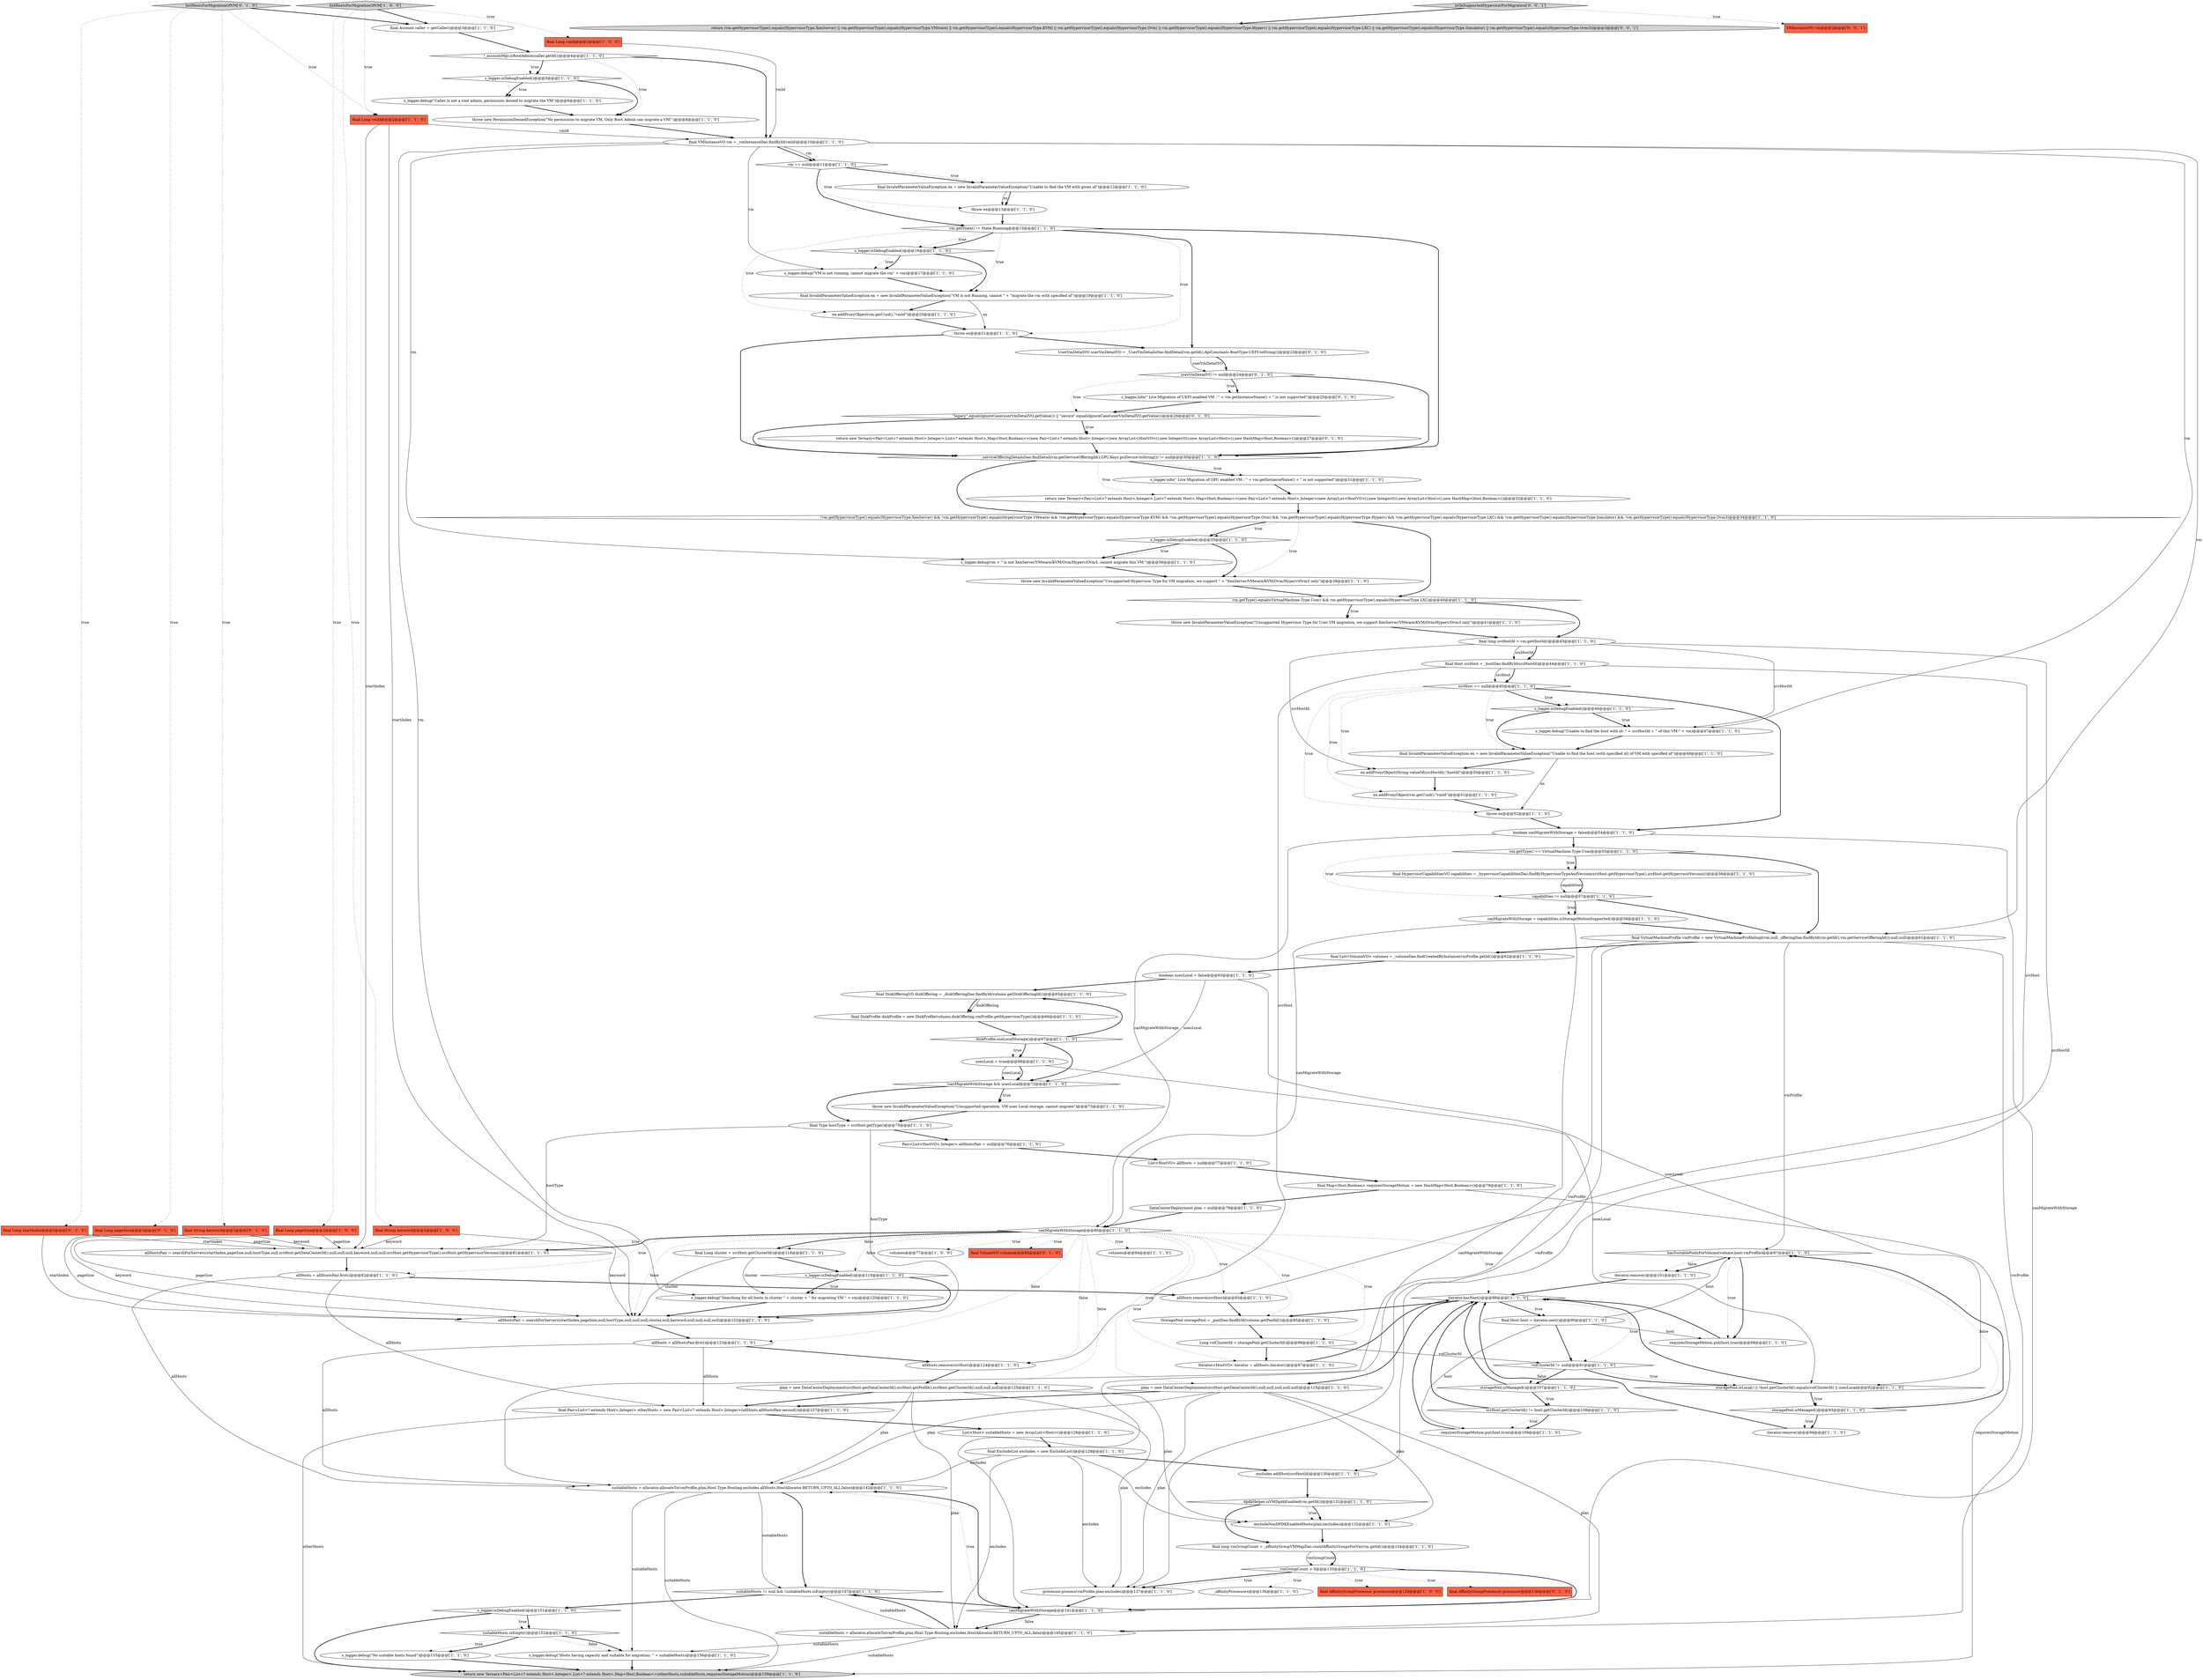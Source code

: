 digraph {
88 [style = filled, label = "!_accountMgr.isRootAdmin(caller.getId())@@@4@@@['1', '1', '0']", fillcolor = white, shape = diamond image = "AAA0AAABBB1BBB"];
11 [style = filled, label = "storagePool.isManaged()@@@107@@@['1', '1', '0']", fillcolor = white, shape = diamond image = "AAA0AAABBB1BBB"];
67 [style = filled, label = "volumes@@@84@@@['1', '1', '0']", fillcolor = white, shape = ellipse image = "AAA0AAABBB1BBB"];
82 [style = filled, label = "suitableHosts != null && !suitableHosts.isEmpty()@@@147@@@['1', '1', '0']", fillcolor = white, shape = diamond image = "AAA0AAABBB1BBB"];
59 [style = filled, label = "StoragePool storagePool = _poolDao.findById(volume.getPoolId())@@@85@@@['1', '1', '0']", fillcolor = white, shape = ellipse image = "AAA0AAABBB1BBB"];
29 [style = filled, label = "ex.addProxyObject(vm.getUuid(),\"vmId\")@@@20@@@['1', '1', '0']", fillcolor = white, shape = ellipse image = "AAA0AAABBB1BBB"];
101 [style = filled, label = "throw ex@@@13@@@['1', '1', '0']", fillcolor = white, shape = ellipse image = "AAA0AAABBB1BBB"];
20 [style = filled, label = "dpdkHelper.isVMDpdkEnabled(vm.getId())@@@131@@@['1', '1', '0']", fillcolor = white, shape = diamond image = "AAA0AAABBB1BBB"];
22 [style = filled, label = "Long volClusterId = storagePool.getClusterId()@@@86@@@['1', '1', '0']", fillcolor = white, shape = ellipse image = "AAA0AAABBB1BBB"];
1 [style = filled, label = "List<HostVO> allHosts = null@@@77@@@['1', '1', '0']", fillcolor = white, shape = ellipse image = "AAA0AAABBB1BBB"];
48 [style = filled, label = "final InvalidParameterValueException ex = new InvalidParameterValueException(\"Unable to find the host (with specified id) of VM with specified id\")@@@49@@@['1', '1', '0']", fillcolor = white, shape = ellipse image = "AAA0AAABBB1BBB"];
45 [style = filled, label = "plan = new DataCenterDeployment(srcHost.getDataCenterId(),null,null,null,null,null)@@@115@@@['1', '1', '0']", fillcolor = white, shape = ellipse image = "AAA0AAABBB1BBB"];
26 [style = filled, label = "allHosts = allHostsPair.first()@@@123@@@['1', '1', '0']", fillcolor = white, shape = ellipse image = "AAA0AAABBB1BBB"];
35 [style = filled, label = "volClusterId != null@@@91@@@['1', '1', '0']", fillcolor = white, shape = diamond image = "AAA0AAABBB1BBB"];
3 [style = filled, label = "final ExcludeList excludes = new ExcludeList()@@@129@@@['1', '1', '0']", fillcolor = white, shape = ellipse image = "AAA0AAABBB1BBB"];
73 [style = filled, label = "final Account caller = getCaller()@@@3@@@['1', '1', '0']", fillcolor = white, shape = ellipse image = "AAA0AAABBB1BBB"];
70 [style = filled, label = "usesLocal = true@@@68@@@['1', '1', '0']", fillcolor = white, shape = ellipse image = "AAA0AAABBB1BBB"];
99 [style = filled, label = "_affinityProcessors@@@136@@@['1', '1', '0']", fillcolor = white, shape = ellipse image = "AAA0AAABBB1BBB"];
53 [style = filled, label = "canMigrateWithStorage@@@141@@@['1', '1', '0']", fillcolor = white, shape = diamond image = "AAA0AAABBB1BBB"];
104 [style = filled, label = "allHostsPair = searchForServers(startIndex,pageSize,null,hostType,null,null,null,cluster,null,keyword,null,null,null,null)@@@122@@@['1', '1', '0']", fillcolor = white, shape = ellipse image = "AAA0AAABBB1BBB"];
111 [style = filled, label = "final Long startIndex@@@2@@@['0', '1', '0']", fillcolor = tomato, shape = box image = "AAA0AAABBB2BBB"];
55 [style = filled, label = "s_logger.debug(\"Searching for all hosts in cluster \" + cluster + \" for migrating VM \" + vm)@@@120@@@['1', '1', '0']", fillcolor = white, shape = ellipse image = "AAA0AAABBB1BBB"];
42 [style = filled, label = "final Host host = iterator.next()@@@90@@@['1', '1', '0']", fillcolor = white, shape = ellipse image = "AAA0AAABBB1BBB"];
0 [style = filled, label = "final VirtualMachineProfile vmProfile = new VirtualMachineProfileImpl(vm,null,_offeringDao.findById(vm.getId(),vm.getServiceOfferingId()),null,null)@@@61@@@['1', '1', '0']", fillcolor = white, shape = ellipse image = "AAA0AAABBB1BBB"];
96 [style = filled, label = "vm.getState() != State.Running@@@15@@@['1', '1', '0']", fillcolor = white, shape = diamond image = "AAA0AAABBB1BBB"];
65 [style = filled, label = "final DiskProfile diskProfile = new DiskProfile(volume,diskOffering,vmProfile.getHypervisorType())@@@66@@@['1', '1', '0']", fillcolor = white, shape = ellipse image = "AAA0AAABBB1BBB"];
34 [style = filled, label = "throw ex@@@21@@@['1', '1', '0']", fillcolor = white, shape = ellipse image = "AAA0AAABBB1BBB"];
92 [style = filled, label = "final DiskOfferingVO diskOffering = _diskOfferingDao.findById(volume.getDiskOfferingId())@@@65@@@['1', '1', '0']", fillcolor = white, shape = ellipse image = "AAA0AAABBB1BBB"];
68 [style = filled, label = "vmGroupCount > 0@@@135@@@['1', '1', '0']", fillcolor = white, shape = diamond image = "AAA0AAABBB1BBB"];
46 [style = filled, label = "final HypervisorCapabilitiesVO capabilities = _hypervisorCapabilitiesDao.findByHypervisorTypeAndVersion(srcHost.getHypervisorType(),srcHost.getHypervisorVersion())@@@56@@@['1', '1', '0']", fillcolor = white, shape = ellipse image = "AAA0AAABBB1BBB"];
69 [style = filled, label = "final long vmGroupCount = _affinityGroupVMMapDao.countAffinityGroupsForVm(vm.getId())@@@134@@@['1', '1', '0']", fillcolor = white, shape = ellipse image = "AAA0AAABBB1BBB"];
31 [style = filled, label = "plan = new DataCenterDeployment(srcHost.getDataCenterId(),srcHost.getPodId(),srcHost.getClusterId(),null,null,null)@@@125@@@['1', '1', '0']", fillcolor = white, shape = ellipse image = "AAA0AAABBB1BBB"];
62 [style = filled, label = "final Long pageSize@@@2@@@['1', '0', '0']", fillcolor = tomato, shape = box image = "AAA0AAABBB1BBB"];
39 [style = filled, label = "excludes.addHost(srcHostId)@@@130@@@['1', '1', '0']", fillcolor = white, shape = ellipse image = "AAA0AAABBB1BBB"];
47 [style = filled, label = "s_logger.debug(\"Hosts having capacity and suitable for migration: \" + suitableHosts)@@@156@@@['1', '1', '0']", fillcolor = white, shape = ellipse image = "AAA0AAABBB1BBB"];
50 [style = filled, label = "s_logger.debug(\"VM is not running, cannot migrate the vm\" + vm)@@@17@@@['1', '1', '0']", fillcolor = white, shape = ellipse image = "AAA0AAABBB1BBB"];
79 [style = filled, label = "iterator.remove()@@@101@@@['1', '1', '0']", fillcolor = white, shape = ellipse image = "AAA0AAABBB1BBB"];
116 [style = filled, label = "\"legacy\".equalsIgnoreCase(userVmDetailVO.getValue()) || \"secure\".equalsIgnoreCase(userVmDetailVO.getValue())@@@26@@@['0', '1', '0']", fillcolor = white, shape = diamond image = "AAA1AAABBB2BBB"];
87 [style = filled, label = "suitableHosts = allocator.allocateTo(vmProfile,plan,Host.Type.Routing,excludes,HostAllocator.RETURN_UPTO_ALL,false)@@@145@@@['1', '1', '0']", fillcolor = white, shape = ellipse image = "AAA0AAABBB1BBB"];
37 [style = filled, label = "s_logger.debug(\"Unable to find the host with id: \" + srcHostId + \" of this VM:\" + vm)@@@47@@@['1', '1', '0']", fillcolor = white, shape = ellipse image = "AAA0AAABBB1BBB"];
27 [style = filled, label = "s_logger.info(\" Live Migration of GPU enabled VM : \" + vm.getInstanceName() + \" is not supported\")@@@31@@@['1', '1', '0']", fillcolor = white, shape = ellipse image = "AAA0AAABBB1BBB"];
30 [style = filled, label = "final AffinityGroupProcessor processor@@@129@@@['1', '0', '0']", fillcolor = tomato, shape = box image = "AAA0AAABBB1BBB"];
44 [style = filled, label = "final Host srcHost = _hostDao.findById(srcHostId)@@@44@@@['1', '1', '0']", fillcolor = white, shape = ellipse image = "AAA0AAABBB1BBB"];
2 [style = filled, label = "listHostsForMigrationOfVM['1', '0', '0']", fillcolor = lightgray, shape = diamond image = "AAA0AAABBB1BBB"];
72 [style = filled, label = "allHosts = allHostsPair.first()@@@82@@@['1', '1', '0']", fillcolor = white, shape = ellipse image = "AAA0AAABBB1BBB"];
90 [style = filled, label = "canMigrateWithStorage@@@80@@@['1', '1', '0']", fillcolor = white, shape = diamond image = "AAA0AAABBB1BBB"];
95 [style = filled, label = "s_logger.isDebugEnabled()@@@35@@@['1', '1', '0']", fillcolor = white, shape = diamond image = "AAA0AAABBB1BBB"];
18 [style = filled, label = "boolean usesLocal = false@@@63@@@['1', '1', '0']", fillcolor = white, shape = ellipse image = "AAA0AAABBB1BBB"];
7 [style = filled, label = "!canMigrateWithStorage && usesLocal@@@72@@@['1', '1', '0']", fillcolor = white, shape = diamond image = "AAA0AAABBB1BBB"];
19 [style = filled, label = "return new Ternary<Pair<List<? extends Host>,Integer>,List<? extends Host>,Map<Host,Boolean>>(otherHosts,suitableHosts,requiresStorageMotion)@@@159@@@['1', '1', '0']", fillcolor = lightgray, shape = ellipse image = "AAA0AAABBB1BBB"];
25 [style = filled, label = "s_logger.debug(\"No suitable hosts found\")@@@153@@@['1', '1', '0']", fillcolor = white, shape = ellipse image = "AAA0AAABBB1BBB"];
118 [style = filled, label = "return (vm.getHypervisorType().equals(HypervisorType.XenServer) || vm.getHypervisorType().equals(HypervisorType.VMware) || vm.getHypervisorType().equals(HypervisorType.KVM) || vm.getHypervisorType().equals(HypervisorType.Ovm) || vm.getHypervisorType().equals(HypervisorType.Hyperv) || vm.getHypervisorType().equals(HypervisorType.LXC) || vm.getHypervisorType().equals(HypervisorType.Simulator) || vm.getHypervisorType().equals(HypervisorType.Ovm3))@@@3@@@['0', '0', '1']", fillcolor = lightgray, shape = ellipse image = "AAA0AAABBB3BBB"];
119 [style = filled, label = "VMInstanceVO vm@@@2@@@['0', '0', '1']", fillcolor = tomato, shape = box image = "AAA0AAABBB3BBB"];
93 [style = filled, label = "iterator.remove()@@@94@@@['1', '1', '0']", fillcolor = white, shape = ellipse image = "AAA0AAABBB1BBB"];
84 [style = filled, label = "storagePool.isManaged()@@@93@@@['1', '1', '0']", fillcolor = white, shape = diamond image = "AAA0AAABBB1BBB"];
94 [style = filled, label = "diskProfile.useLocalStorage()@@@67@@@['1', '1', '0']", fillcolor = white, shape = diamond image = "AAA0AAABBB1BBB"];
6 [style = filled, label = "s_logger.isDebugEnabled()@@@16@@@['1', '1', '0']", fillcolor = white, shape = diamond image = "AAA0AAABBB1BBB"];
28 [style = filled, label = "final VMInstanceVO vm = _vmInstanceDao.findById(vmId)@@@10@@@['1', '1', '0']", fillcolor = white, shape = ellipse image = "AAA0AAABBB1BBB"];
75 [style = filled, label = "throw new InvalidParameterValueException(\"Unsupported Hypervisor Type for User VM migration, we support XenServer/VMware/KVM/Ovm/Hyperv/Ovm3 only\")@@@41@@@['1', '1', '0']", fillcolor = white, shape = ellipse image = "AAA0AAABBB1BBB"];
86 [style = filled, label = "boolean canMigrateWithStorage = false@@@54@@@['1', '1', '0']", fillcolor = white, shape = ellipse image = "AAA0AAABBB1BBB"];
51 [style = filled, label = "throw new InvalidParameterValueException(\"Unsupported Hypervisor Type for VM migration, we support \" + \"XenServer/VMware/KVM/Ovm/Hyperv/Ovm3 only\")@@@38@@@['1', '1', '0']", fillcolor = white, shape = ellipse image = "AAA0AAABBB1BBB"];
117 [style = filled, label = "isOnSupportedHypevisorForMigration['0', '0', '1']", fillcolor = lightgray, shape = diamond image = "AAA0AAABBB3BBB"];
77 [style = filled, label = "s_logger.debug(\"Caller is not a root admin, permission denied to migrate the VM\")@@@6@@@['1', '1', '0']", fillcolor = white, shape = ellipse image = "AAA0AAABBB1BBB"];
113 [style = filled, label = "final AffinityGroupProcessor processor@@@136@@@['0', '1', '0']", fillcolor = tomato, shape = box image = "AAA0AAABBB2BBB"];
10 [style = filled, label = "final Type hostType = srcHost.getType()@@@75@@@['1', '1', '0']", fillcolor = white, shape = ellipse image = "AAA0AAABBB1BBB"];
14 [style = filled, label = "vm.getType() == VirtualMachine.Type.User@@@55@@@['1', '1', '0']", fillcolor = white, shape = diamond image = "AAA0AAABBB1BBB"];
33 [style = filled, label = "suitableHosts = allocator.allocateTo(vmProfile,plan,Host.Type.Routing,excludes,allHosts,HostAllocator.RETURN_UPTO_ALL,false)@@@142@@@['1', '1', '0']", fillcolor = white, shape = ellipse image = "AAA0AAABBB1BBB"];
64 [style = filled, label = "vm.getType().equals(VirtualMachine.Type.User) && vm.getHypervisorType().equals(HypervisorType.LXC)@@@40@@@['1', '1', '0']", fillcolor = white, shape = diamond image = "AAA0AAABBB1BBB"];
49 [style = filled, label = "allHosts.remove(srcHost)@@@83@@@['1', '1', '0']", fillcolor = white, shape = ellipse image = "AAA0AAABBB1BBB"];
12 [style = filled, label = "requiresStorageMotion.put(host,true)@@@109@@@['1', '1', '0']", fillcolor = white, shape = ellipse image = "AAA0AAABBB1BBB"];
107 [style = filled, label = "final Long pageSize@@@2@@@['0', '1', '0']", fillcolor = tomato, shape = box image = "AAA0AAABBB2BBB"];
61 [style = filled, label = "final Long vmId@@@2@@@['1', '0', '0']", fillcolor = tomato, shape = box image = "AAA0AAABBB1BBB"];
13 [style = filled, label = "final Pair<List<? extends Host>,Integer> otherHosts = new Pair<List<? extends Host>,Integer>(allHosts,allHostsPair.second())@@@127@@@['1', '1', '0']", fillcolor = white, shape = ellipse image = "AAA0AAABBB1BBB"];
40 [style = filled, label = "canMigrateWithStorage = capabilities.isStorageMotionSupported()@@@58@@@['1', '1', '0']", fillcolor = white, shape = ellipse image = "AAA0AAABBB1BBB"];
57 [style = filled, label = "volumes@@@77@@@['1', '0', '0']", fillcolor = white, shape = ellipse image = "AAA0AAABBB1BBB"];
60 [style = filled, label = "s_logger.isDebugEnabled()@@@151@@@['1', '1', '0']", fillcolor = white, shape = diamond image = "AAA0AAABBB1BBB"];
41 [style = filled, label = "s_logger.isDebugEnabled()@@@119@@@['1', '1', '0']", fillcolor = white, shape = diamond image = "AAA0AAABBB1BBB"];
97 [style = filled, label = "final long srcHostId = vm.getHostId()@@@43@@@['1', '1', '0']", fillcolor = white, shape = ellipse image = "AAA0AAABBB1BBB"];
32 [style = filled, label = "s_logger.isDebugEnabled()@@@46@@@['1', '1', '0']", fillcolor = white, shape = diamond image = "AAA0AAABBB1BBB"];
80 [style = filled, label = "excludeNonDPDKEnabledHosts(plan,excludes)@@@132@@@['1', '1', '0']", fillcolor = white, shape = ellipse image = "AAA0AAABBB1BBB"];
56 [style = filled, label = "processor.process(vmProfile,plan,excludes)@@@137@@@['1', '1', '0']", fillcolor = white, shape = ellipse image = "AAA0AAABBB1BBB"];
81 [style = filled, label = "srcHost.getClusterId() != host.getClusterId()@@@108@@@['1', '1', '0']", fillcolor = white, shape = diamond image = "AAA0AAABBB1BBB"];
23 [style = filled, label = "iterator.hasNext()@@@88@@@['1', '1', '0']", fillcolor = white, shape = diamond image = "AAA0AAABBB1BBB"];
63 [style = filled, label = "throw ex@@@52@@@['1', '1', '0']", fillcolor = white, shape = ellipse image = "AAA0AAABBB1BBB"];
58 [style = filled, label = "throw new PermissionDeniedException(\"No permission to migrate VM, Only Root Admin can migrate a VM!\")@@@8@@@['1', '1', '0']", fillcolor = white, shape = ellipse image = "AAA0AAABBB1BBB"];
100 [style = filled, label = "ex.addProxyObject(String.valueOf(srcHostId),\"hostId\")@@@50@@@['1', '1', '0']", fillcolor = white, shape = ellipse image = "AAA0AAABBB1BBB"];
4 [style = filled, label = "hasSuitablePoolsForVolume(volume,host,vmProfile)@@@97@@@['1', '1', '0']", fillcolor = white, shape = diamond image = "AAA0AAABBB1BBB"];
17 [style = filled, label = "final InvalidParameterValueException ex = new InvalidParameterValueException(\"VM is not Running, cannot \" + \"migrate the vm with specified id\")@@@19@@@['1', '1', '0']", fillcolor = white, shape = ellipse image = "AAA0AAABBB1BBB"];
76 [style = filled, label = "final Long vmId@@@2@@@['1', '1', '0']", fillcolor = tomato, shape = box image = "AAA0AAABBB1BBB"];
54 [style = filled, label = "throw new InvalidParameterValueException(\"Unsupported operation, VM uses Local storage, cannot migrate\")@@@73@@@['1', '1', '0']", fillcolor = white, shape = ellipse image = "AAA0AAABBB1BBB"];
78 [style = filled, label = "s_logger.isDebugEnabled()@@@5@@@['1', '1', '0']", fillcolor = white, shape = diamond image = "AAA0AAABBB1BBB"];
43 [style = filled, label = "srcHost == null@@@45@@@['1', '1', '0']", fillcolor = white, shape = diamond image = "AAA0AAABBB1BBB"];
102 [style = filled, label = "ex.addProxyObject(vm.getUuid(),\"vmId\")@@@51@@@['1', '1', '0']", fillcolor = white, shape = ellipse image = "AAA0AAABBB1BBB"];
5 [style = filled, label = "final String keyword@@@2@@@['1', '0', '0']", fillcolor = tomato, shape = box image = "AAA0AAABBB1BBB"];
103 [style = filled, label = "requiresStorageMotion.put(host,true)@@@98@@@['1', '1', '0']", fillcolor = white, shape = ellipse image = "AAA0AAABBB1BBB"];
110 [style = filled, label = "s_logger.info(\" Live Migration of UEFI enabled VM : \" + vm.getInstanceName() + \" is not supported\")@@@25@@@['0', '1', '0']", fillcolor = white, shape = ellipse image = "AAA1AAABBB2BBB"];
71 [style = filled, label = "DataCenterDeployment plan = null@@@79@@@['1', '1', '0']", fillcolor = white, shape = ellipse image = "AAA0AAABBB1BBB"];
74 [style = filled, label = "final InvalidParameterValueException ex = new InvalidParameterValueException(\"Unable to find the VM with given id\")@@@12@@@['1', '1', '0']", fillcolor = white, shape = ellipse image = "AAA0AAABBB1BBB"];
109 [style = filled, label = "final String keyword@@@2@@@['0', '1', '0']", fillcolor = tomato, shape = box image = "AAA0AAABBB2BBB"];
52 [style = filled, label = "_serviceOfferingDetailsDao.findDetail(vm.getServiceOfferingId(),GPU.Keys.pciDevice.toString()) != null@@@30@@@['1', '1', '0']", fillcolor = white, shape = diamond image = "AAA0AAABBB1BBB"];
9 [style = filled, label = "final List<VolumeVO> volumes = _volumeDao.findCreatedByInstance(vmProfile.getId())@@@62@@@['1', '1', '0']", fillcolor = white, shape = ellipse image = "AAA0AAABBB1BBB"];
108 [style = filled, label = "UserVmDetailVO userVmDetailVO = _UserVmDetailsDao.findDetail(vm.getId(),ApiConstants.BootType.UEFI.toString())@@@23@@@['0', '1', '0']", fillcolor = white, shape = ellipse image = "AAA1AAABBB2BBB"];
8 [style = filled, label = "!vm.getHypervisorType().equals(HypervisorType.XenServer) && !vm.getHypervisorType().equals(HypervisorType.VMware) && !vm.getHypervisorType().equals(HypervisorType.KVM) && !vm.getHypervisorType().equals(HypervisorType.Ovm) && !vm.getHypervisorType().equals(HypervisorType.Hyperv) && !vm.getHypervisorType().equals(HypervisorType.LXC) && !vm.getHypervisorType().equals(HypervisorType.Simulator) && !vm.getHypervisorType().equals(HypervisorType.Ovm3)@@@34@@@['1', '1', '0']", fillcolor = white, shape = diamond image = "AAA0AAABBB1BBB"];
114 [style = filled, label = "userVmDetailVO != null@@@24@@@['0', '1', '0']", fillcolor = white, shape = diamond image = "AAA1AAABBB2BBB"];
24 [style = filled, label = "Iterator<HostVO> iterator = allHosts.iterator()@@@87@@@['1', '1', '0']", fillcolor = white, shape = ellipse image = "AAA0AAABBB1BBB"];
106 [style = filled, label = "final VolumeVO volume@@@84@@@['0', '1', '0']", fillcolor = tomato, shape = box image = "AAA0AAABBB2BBB"];
105 [style = filled, label = "suitableHosts.isEmpty()@@@152@@@['1', '1', '0']", fillcolor = white, shape = diamond image = "AAA0AAABBB1BBB"];
21 [style = filled, label = "return new Ternary<Pair<List<? extends Host>,Integer>,List<? extends Host>,Map<Host,Boolean>>(new Pair<List<? extends Host>,Integer>(new ArrayList<HostVO>(),new Integer(0)),new ArrayList<Host>(),new HashMap<Host,Boolean>())@@@32@@@['1', '1', '0']", fillcolor = white, shape = ellipse image = "AAA0AAABBB1BBB"];
66 [style = filled, label = "s_logger.debug(vm + \" is not XenServer/VMware/KVM/Ovm/Hyperv/Ovm3, cannot migrate this VM.\")@@@36@@@['1', '1', '0']", fillcolor = white, shape = ellipse image = "AAA0AAABBB1BBB"];
85 [style = filled, label = "final Long cluster = srcHost.getClusterId()@@@118@@@['1', '1', '0']", fillcolor = white, shape = ellipse image = "AAA0AAABBB1BBB"];
115 [style = filled, label = "return new Ternary<Pair<List<? extends Host>,Integer>,List<? extends Host>,Map<Host,Boolean>>(new Pair<List<? extends Host>,Integer>(new ArrayList<HostVO>(),new Integer(0)),new ArrayList<Host>(),new HashMap<Host,Boolean>())@@@27@@@['0', '1', '0']", fillcolor = white, shape = ellipse image = "AAA1AAABBB2BBB"];
89 [style = filled, label = "final Map<Host,Boolean> requiresStorageMotion = new HashMap<Host,Boolean>()@@@78@@@['1', '1', '0']", fillcolor = white, shape = ellipse image = "AAA0AAABBB1BBB"];
36 [style = filled, label = "Pair<List<HostVO>,Integer> allHostsPair = null@@@76@@@['1', '1', '0']", fillcolor = white, shape = ellipse image = "AAA0AAABBB1BBB"];
98 [style = filled, label = "vm == null@@@11@@@['1', '1', '0']", fillcolor = white, shape = diamond image = "AAA0AAABBB1BBB"];
91 [style = filled, label = "List<Host> suitableHosts = new ArrayList<Host>()@@@128@@@['1', '1', '0']", fillcolor = white, shape = ellipse image = "AAA0AAABBB1BBB"];
112 [style = filled, label = "listHostsForMigrationOfVM['0', '1', '0']", fillcolor = lightgray, shape = diamond image = "AAA0AAABBB2BBB"];
16 [style = filled, label = "allHostsPair = searchForServers(startIndex,pageSize,null,hostType,null,srcHost.getDataCenterId(),null,null,null,keyword,null,null,srcHost.getHypervisorType(),srcHost.getHypervisorVersion())@@@81@@@['1', '1', '0']", fillcolor = white, shape = ellipse image = "AAA0AAABBB1BBB"];
83 [style = filled, label = "allHosts.remove(srcHost)@@@124@@@['1', '1', '0']", fillcolor = white, shape = ellipse image = "AAA0AAABBB1BBB"];
15 [style = filled, label = "capabilities != null@@@57@@@['1', '1', '0']", fillcolor = white, shape = diamond image = "AAA0AAABBB1BBB"];
38 [style = filled, label = "storagePool.isLocal() || !host.getClusterId().equals(volClusterId) || usesLocal@@@92@@@['1', '1', '0']", fillcolor = white, shape = diamond image = "AAA0AAABBB1BBB"];
3->33 [style = solid, label="excludes"];
35->38 [style = dotted, label="true"];
60->105 [style = bold, label=""];
98->74 [style = bold, label=""];
87->47 [style = solid, label="suitableHosts"];
43->32 [style = dotted, label="true"];
90->83 [style = dotted, label="false"];
56->53 [style = bold, label=""];
33->82 [style = bold, label=""];
2->62 [style = dotted, label="true"];
107->104 [style = solid, label="pageSize"];
59->22 [style = bold, label=""];
22->24 [style = bold, label=""];
23->35 [style = dotted, label="true"];
53->33 [style = dotted, label="true"];
3->80 [style = solid, label="excludes"];
82->53 [style = bold, label=""];
25->19 [style = bold, label=""];
52->21 [style = dotted, label="true"];
86->53 [style = solid, label="canMigrateWithStorage"];
32->37 [style = bold, label=""];
2->5 [style = dotted, label="true"];
74->101 [style = solid, label="ex"];
100->102 [style = bold, label=""];
8->95 [style = bold, label=""];
54->10 [style = bold, label=""];
43->100 [style = dotted, label="true"];
90->85 [style = dotted, label="false"];
10->104 [style = solid, label="hostType"];
48->63 [style = solid, label="ex"];
14->0 [style = bold, label=""];
12->23 [style = bold, label=""];
77->58 [style = bold, label=""];
53->33 [style = bold, label=""];
72->49 [style = bold, label=""];
110->116 [style = bold, label=""];
8->51 [style = dotted, label="true"];
14->46 [style = bold, label=""];
15->0 [style = bold, label=""];
92->65 [style = solid, label="diskOffering"];
0->56 [style = solid, label="vmProfile"];
70->7 [style = bold, label=""];
90->31 [style = dotted, label="false"];
45->80 [style = solid, label="plan"];
90->24 [style = dotted, label="true"];
11->23 [style = bold, label=""];
42->12 [style = solid, label="host"];
101->96 [style = bold, label=""];
20->69 [style = bold, label=""];
31->87 [style = solid, label="plan"];
45->13 [style = bold, label=""];
96->52 [style = bold, label=""];
28->66 [style = solid, label="vm"];
42->35 [style = bold, label=""];
98->74 [style = dotted, label="true"];
78->77 [style = dotted, label="true"];
5->104 [style = solid, label="keyword"];
88->28 [style = bold, label=""];
90->59 [style = dotted, label="true"];
18->92 [style = bold, label=""];
69->68 [style = solid, label="vmGroupCount"];
15->40 [style = dotted, label="true"];
96->29 [style = dotted, label="true"];
81->12 [style = dotted, label="true"];
27->21 [style = bold, label=""];
50->17 [style = bold, label=""];
0->87 [style = solid, label="vmProfile"];
3->87 [style = solid, label="excludes"];
90->104 [style = dotted, label="false"];
107->16 [style = solid, label="pageSize"];
95->66 [style = bold, label=""];
90->67 [style = dotted, label="true"];
44->43 [style = bold, label=""];
37->48 [style = bold, label=""];
4->103 [style = bold, label=""];
90->106 [style = dotted, label="true"];
43->102 [style = dotted, label="true"];
7->54 [style = bold, label=""];
31->33 [style = solid, label="plan"];
94->70 [style = bold, label=""];
40->0 [style = bold, label=""];
94->70 [style = dotted, label="true"];
73->88 [style = bold, label=""];
68->56 [style = bold, label=""];
97->100 [style = solid, label="srcHostId"];
13->19 [style = solid, label="otherHosts"];
96->17 [style = dotted, label="true"];
90->26 [style = dotted, label="false"];
103->23 [style = bold, label=""];
46->15 [style = solid, label="capabilities"];
108->114 [style = solid, label="userVmDetailVO"];
38->84 [style = dotted, label="true"];
88->78 [style = bold, label=""];
43->48 [style = dotted, label="true"];
26->13 [style = solid, label="allHosts"];
79->23 [style = bold, label=""];
51->64 [style = bold, label=""];
40->53 [style = solid, label="canMigrateWithStorage"];
21->8 [style = bold, label=""];
114->116 [style = dotted, label="true"];
97->37 [style = solid, label="srcHostId"];
26->33 [style = solid, label="allHosts"];
33->19 [style = solid, label="suitableHosts"];
16->72 [style = bold, label=""];
2->61 [style = dotted, label="true"];
112->107 [style = dotted, label="true"];
90->22 [style = dotted, label="true"];
82->60 [style = bold, label=""];
28->55 [style = solid, label="vm"];
69->68 [style = bold, label=""];
81->23 [style = bold, label=""];
4->79 [style = dotted, label="false"];
65->94 [style = bold, label=""];
61->28 [style = solid, label="vmId"];
11->81 [style = bold, label=""];
41->104 [style = bold, label=""];
38->23 [style = bold, label=""];
91->3 [style = bold, label=""];
1->89 [style = bold, label=""];
42->103 [style = solid, label="host"];
93->23 [style = bold, label=""];
34->52 [style = bold, label=""];
94->92 [style = bold, label=""];
116->115 [style = bold, label=""];
3->56 [style = solid, label="excludes"];
117->119 [style = dotted, label="true"];
31->56 [style = solid, label="plan"];
45->56 [style = solid, label="plan"];
35->11 [style = bold, label=""];
52->8 [style = bold, label=""];
95->51 [style = bold, label=""];
5->16 [style = solid, label="keyword"];
116->115 [style = dotted, label="true"];
80->69 [style = bold, label=""];
4->103 [style = dotted, label="true"];
0->33 [style = solid, label="vmProfile"];
7->54 [style = dotted, label="true"];
84->4 [style = dotted, label="false"];
97->39 [style = solid, label="srcHostId"];
98->101 [style = dotted, label="true"];
96->6 [style = dotted, label="true"];
41->55 [style = dotted, label="true"];
70->38 [style = solid, label="usesLocal"];
105->25 [style = dotted, label="true"];
85->41 [style = bold, label=""];
90->16 [style = dotted, label="true"];
44->43 [style = solid, label="srcHost"];
96->34 [style = dotted, label="true"];
23->59 [style = bold, label=""];
49->59 [style = bold, label=""];
117->118 [style = bold, label=""];
68->113 [style = dotted, label="true"];
43->32 [style = bold, label=""];
23->45 [style = bold, label=""];
33->47 [style = solid, label="suitableHosts"];
35->11 [style = dotted, label="false"];
87->82 [style = solid, label="suitableHosts"];
22->35 [style = solid, label="volClusterId"];
68->99 [style = dotted, label="true"];
15->40 [style = bold, label=""];
20->80 [style = dotted, label="true"];
17->34 [style = solid, label="ex"];
47->19 [style = bold, label=""];
96->6 [style = bold, label=""];
14->46 [style = dotted, label="true"];
71->90 [style = bold, label=""];
20->80 [style = bold, label=""];
72->33 [style = solid, label="allHosts"];
74->101 [style = bold, label=""];
34->108 [style = bold, label=""];
90->57 [style = dotted, label="true"];
86->90 [style = solid, label="canMigrateWithStorage"];
66->51 [style = bold, label=""];
90->49 [style = dotted, label="true"];
28->98 [style = bold, label=""];
92->65 [style = bold, label=""];
64->75 [style = dotted, label="true"];
28->0 [style = solid, label="vm"];
94->7 [style = bold, label=""];
89->71 [style = bold, label=""];
62->16 [style = solid, label="pageSize"];
84->93 [style = bold, label=""];
87->82 [style = bold, label=""];
28->98 [style = solid, label="vm"];
64->75 [style = bold, label=""];
84->4 [style = bold, label=""];
90->23 [style = dotted, label="true"];
76->28 [style = solid, label="vmId"];
104->26 [style = bold, label=""];
6->50 [style = dotted, label="true"];
90->45 [style = dotted, label="true"];
53->87 [style = bold, label=""];
90->72 [style = dotted, label="true"];
60->105 [style = dotted, label="true"];
78->58 [style = bold, label=""];
10->16 [style = solid, label="hostType"];
111->104 [style = solid, label="startIndex"];
109->16 [style = solid, label="keyword"];
112->76 [style = dotted, label="true"];
42->4 [style = solid, label="host"];
76->16 [style = solid, label="startIndex"];
31->13 [style = bold, label=""];
18->7 [style = solid, label="usesLocal"];
31->80 [style = solid, label="plan"];
86->14 [style = bold, label=""];
2->73 [style = bold, label=""];
68->53 [style = bold, label=""];
33->82 [style = solid, label="suitableHosts"];
17->29 [style = bold, label=""];
114->110 [style = dotted, label="true"];
76->104 [style = solid, label="startIndex"];
105->47 [style = dotted, label="false"];
23->42 [style = bold, label=""];
0->4 [style = solid, label="vmProfile"];
81->12 [style = bold, label=""];
9->18 [style = bold, label=""];
53->87 [style = dotted, label="false"];
44->83 [style = solid, label="srcHost"];
85->55 [style = solid, label="cluster"];
84->93 [style = dotted, label="true"];
97->44 [style = solid, label="srcHostId"];
23->42 [style = dotted, label="true"];
98->96 [style = bold, label=""];
64->97 [style = bold, label=""];
55->104 [style = bold, label=""];
95->66 [style = dotted, label="true"];
2->76 [style = dotted, label="true"];
111->16 [style = solid, label="startIndex"];
24->23 [style = bold, label=""];
13->91 [style = bold, label=""];
7->10 [style = bold, label=""];
39->20 [style = bold, label=""];
62->104 [style = solid, label="pageSize"];
96->108 [style = bold, label=""];
105->47 [style = bold, label=""];
41->55 [style = bold, label=""];
52->27 [style = bold, label=""];
38->84 [style = bold, label=""];
10->36 [style = bold, label=""];
78->77 [style = bold, label=""];
0->9 [style = bold, label=""];
83->31 [style = bold, label=""];
8->64 [style = bold, label=""];
112->109 [style = dotted, label="true"];
87->19 [style = solid, label="suitableHosts"];
6->17 [style = bold, label=""];
102->63 [style = bold, label=""];
112->111 [style = dotted, label="true"];
89->19 [style = solid, label="requiresStorageMotion"];
97->44 [style = bold, label=""];
105->25 [style = bold, label=""];
115->52 [style = bold, label=""];
43->63 [style = dotted, label="true"];
28->50 [style = solid, label="vm"];
75->97 [style = bold, label=""];
109->104 [style = solid, label="keyword"];
29->34 [style = bold, label=""];
26->83 [style = bold, label=""];
68->30 [style = dotted, label="true"];
40->90 [style = solid, label="canMigrateWithStorage"];
28->37 [style = solid, label="vm"];
88->78 [style = dotted, label="true"];
14->15 [style = dotted, label="true"];
52->27 [style = dotted, label="true"];
32->37 [style = dotted, label="true"];
46->15 [style = bold, label=""];
90->85 [style = bold, label=""];
116->52 [style = bold, label=""];
45->87 [style = solid, label="plan"];
35->38 [style = bold, label=""];
6->50 [style = bold, label=""];
36->1 [style = bold, label=""];
32->48 [style = bold, label=""];
4->79 [style = bold, label=""];
70->7 [style = solid, label="usesLocal"];
43->86 [style = bold, label=""];
90->41 [style = dotted, label="false"];
90->16 [style = bold, label=""];
60->19 [style = bold, label=""];
114->52 [style = bold, label=""];
45->33 [style = solid, label="plan"];
48->100 [style = bold, label=""];
108->114 [style = bold, label=""];
112->73 [style = bold, label=""];
88->58 [style = dotted, label="true"];
11->81 [style = dotted, label="true"];
114->110 [style = bold, label=""];
68->56 [style = dotted, label="true"];
58->28 [style = bold, label=""];
8->95 [style = dotted, label="true"];
18->38 [style = solid, label="usesLocal"];
63->86 [style = bold, label=""];
44->49 [style = solid, label="srcHost"];
3->39 [style = bold, label=""];
85->104 [style = solid, label="cluster"];
72->13 [style = solid, label="allHosts"];
}
